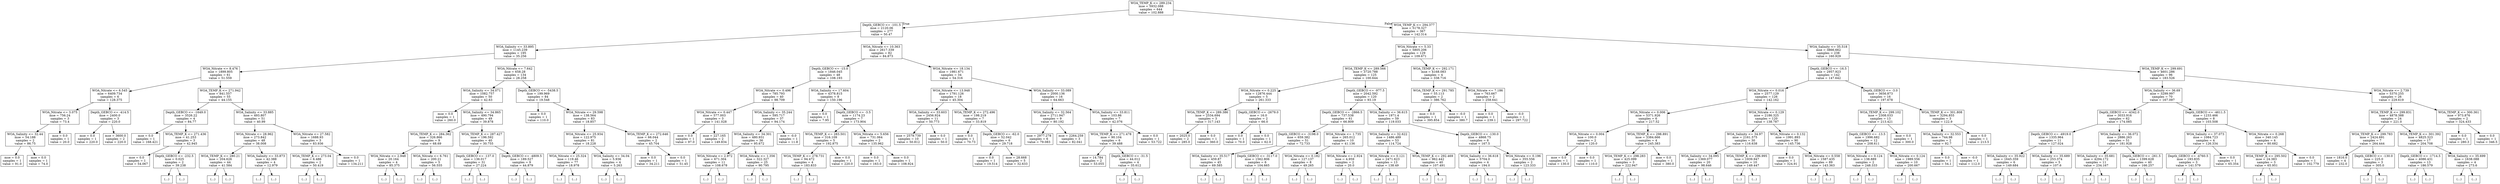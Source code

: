 digraph Tree {
node [shape=box] ;
0 [label="WOA_TEMP_K <= 289.234\nmse = 5932.088\nsamples = 644\nvalue = 102.888"] ;
1 [label="Depth_GEBCO <= -101.5\nmse = 2120.06\nsamples = 277\nvalue = 50.47"] ;
0 -> 1 [labeldistance=2.5, labelangle=45, headlabel="True"] ;
2 [label="WOA_Salinity <= 33.895\nmse = 1145.239\nsamples = 195\nvalue = 35.256"] ;
1 -> 2 ;
3 [label="WOA_Nitrate <= 8.476\nmse = 1899.805\nsamples = 61\nvalue = 51.559"] ;
2 -> 3 ;
4 [label="WOA_Nitrate <= 6.545\nmse = 6409.734\nsamples = 6\nvalue = 128.375"] ;
3 -> 4 ;
5 [label="WOA_Nitrate <= 3.075\nmse = 756.24\nsamples = 3\nvalue = 73.4"] ;
4 -> 5 ;
6 [label="WOA_Salinity <= 32.44\nmse = 54.188\nsamples = 2\nvalue = 86.75"] ;
5 -> 6 ;
7 [label="mse = 0.0\nsamples = 1\nvalue = 91.0"] ;
6 -> 7 ;
8 [label="mse = 0.0\nsamples = 1\nvalue = 74.0"] ;
6 -> 8 ;
9 [label="mse = 0.0\nsamples = 1\nvalue = 20.0"] ;
5 -> 9 ;
10 [label="Depth_GEBCO <= -414.5\nmse = 2400.0\nsamples = 3\nvalue = 220.0"] ;
4 -> 10 ;
11 [label="mse = 0.0\nsamples = 1\nvalue = 220.0"] ;
10 -> 11 ;
12 [label="mse = 3600.0\nsamples = 2\nvalue = 220.0"] ;
10 -> 12 ;
13 [label="WOA_TEMP_K <= 271.942\nmse = 841.557\nsamples = 55\nvalue = 44.155"] ;
3 -> 13 ;
14 [label="Depth_GEBCO <= -1649.0\nmse = 3526.22\nsamples = 4\nvalue = 84.77"] ;
13 -> 14 ;
15 [label="mse = 0.0\nsamples = 1\nvalue = 168.421"] ;
14 -> 15 ;
16 [label="WOA_TEMP_K <= 271.436\nmse = 41.253\nsamples = 3\nvalue = 42.945"] ;
14 -> 16 ;
17 [label="mse = 0.0\nsamples = 1\nvalue = 54.067"] ;
16 -> 17 ;
18 [label="Depth_GEBCO <= -232.5\nmse = 0.025\nsamples = 2\nvalue = 39.238"] ;
16 -> 18 ;
19 [label="(...)"] ;
18 -> 19 ;
20 [label="(...)"] ;
18 -> 20 ;
21 [label="WOA_Salinity <= 33.885\nmse = 493.807\nsamples = 51\nvalue = 40.99"] ;
13 -> 21 ;
22 [label="WOA_Nitrate <= 28.962\nmse = 273.842\nsamples = 48\nvalue = 38.008"] ;
21 -> 22 ;
23 [label="WOA_TEMP_K <= 280.21\nmse = 204.626\nsamples = 44\nvalue = 41.584"] ;
22 -> 23 ;
24 [label="(...)"] ;
23 -> 24 ;
95 [label="(...)"] ;
23 -> 95 ;
98 [label="WOA_Salinity <= 33.873\nmse = 42.388\nsamples = 4\nvalue = 12.979"] ;
22 -> 98 ;
99 [label="(...)"] ;
98 -> 99 ;
102 [label="(...)"] ;
98 -> 102 ;
105 [label="WOA_Nitrate <= 27.582\nmse = 1688.93\nsamples = 3\nvalue = 83.936"] ;
21 -> 105 ;
106 [label="WOA_TEMP_K <= 273.04\nmse = 6.486\nsamples = 2\nvalue = 50.419"] ;
105 -> 106 ;
107 [label="(...)"] ;
106 -> 107 ;
108 [label="(...)"] ;
106 -> 108 ;
109 [label="mse = 0.0\nsamples = 1\nvalue = 134.211"] ;
105 -> 109 ;
110 [label="WOA_Nitrate <= 7.642\nmse = 658.28\nsamples = 134\nvalue = 28.258"] ;
2 -> 110 ;
111 [label="WOA_Salinity <= 34.071\nmse = 1082.757\nsamples = 50\nvalue = 42.63"] ;
110 -> 111 ;
112 [label="mse = 0.0\nsamples = 1\nvalue = 260.0"] ;
111 -> 112 ;
113 [label="WOA_Salinity <= 34.865\nmse = 490.794\nsamples = 49\nvalue = 39.878"] ;
111 -> 113 ;
114 [label="WOA_TEMP_K <= 284.362\nmse = 326.866\nsamples = 9\nvalue = 68.69"] ;
113 -> 114 ;
115 [label="WOA_Nitrate <= 2.948\nmse = 20.164\nsamples = 4\nvalue = 85.375"] ;
114 -> 115 ;
116 [label="(...)"] ;
115 -> 116 ;
117 [label="(...)"] ;
115 -> 117 ;
122 [label="WOA_Nitrate <= 6.761\nmse = 200.21\nsamples = 5\nvalue = 56.555"] ;
114 -> 122 ;
123 [label="(...)"] ;
122 -> 123 ;
130 [label="(...)"] ;
122 -> 130 ;
131 [label="WOA_TEMP_K <= 287.427\nmse = 196.592\nsamples = 40\nvalue = 30.755"] ;
113 -> 131 ;
132 [label="Depth_GEBCO <= -137.0\nmse = 136.017\nsamples = 31\nvalue = 27.224"] ;
131 -> 132 ;
133 [label="(...)"] ;
132 -> 133 ;
168 [label="(...)"] ;
132 -> 168 ;
175 [label="Depth_GEBCO <= -4809.5\nmse = 189.527\nsamples = 9\nvalue = 44.879"] ;
131 -> 175 ;
176 [label="(...)"] ;
175 -> 176 ;
183 [label="(...)"] ;
175 -> 183 ;
192 [label="Depth_GEBCO <= -5438.5\nmse = 199.969\nsamples = 84\nvalue = 19.548"] ;
110 -> 192 ;
193 [label="mse = 0.0\nsamples = 1\nvalue = 110.0"] ;
192 -> 193 ;
194 [label="WOA_Nitrate <= 29.598\nmse = 138.564\nsamples = 83\nvalue = 18.857"] ;
192 -> 194 ;
195 [label="WOA_Nitrate <= 25.934\nmse = 122.975\nsamples = 81\nvalue = 18.228"] ;
194 -> 195 ;
196 [label="WOA_Nitrate <= 25.324\nmse = 119.46\nsamples = 77\nvalue = 18.978"] ;
195 -> 196 ;
197 [label="(...)"] ;
196 -> 197 ;
290 [label="(...)"] ;
196 -> 290 ;
293 [label="WOA_Salinity <= 34.04\nmse = 5.936\nsamples = 4\nvalue = 5.263"] ;
195 -> 293 ;
294 [label="(...)"] ;
293 -> 294 ;
295 [label="(...)"] ;
293 -> 295 ;
298 [label="WOA_TEMP_K <= 272.646\nmse = 66.044\nsamples = 2\nvalue = 45.704"] ;
194 -> 298 ;
299 [label="mse = 0.0\nsamples = 1\nvalue = 34.211"] ;
298 -> 299 ;
300 [label="mse = 0.0\nsamples = 1\nvalue = 51.45"] ;
298 -> 300 ;
301 [label="WOA_Nitrate <= 10.363\nmse = 2617.339\nsamples = 82\nvalue = 84.873"] ;
1 -> 301 ;
302 [label="Depth_GEBCO <= -15.0\nmse = 1846.045\nsamples = 48\nvalue = 108.193"] ;
301 -> 302 ;
303 [label="WOA_Nitrate <= 0.496\nmse = 785.793\nsamples = 40\nvalue = 98.709"] ;
302 -> 303 ;
304 [label="WOA_Nitrate <= 0.447\nmse = 577.003\nsamples = 3\nvalue = 141.028"] ;
303 -> 304 ;
305 [label="mse = 0.0\nsamples = 1\nvalue = 97.0"] ;
304 -> 305 ;
306 [label="mse = 227.165\nsamples = 2\nvalue = 149.834"] ;
304 -> 306 ;
307 [label="WOA_Salinity <= 35.244\nmse = 595.717\nsamples = 37\nvalue = 94.174"] ;
303 -> 307 ;
308 [label="WOA_Salinity <= 34.301\nmse = 480.931\nsamples = 36\nvalue = 95.672"] ;
307 -> 308 ;
309 [label="WOA_Nitrate <= 2.972\nmse = 671.304\nsamples = 11\nvalue = 108.678"] ;
308 -> 309 ;
310 [label="(...)"] ;
309 -> 310 ;
313 [label="(...)"] ;
309 -> 313 ;
330 [label="WOA_Nitrate <= 1.356\nmse = 322.327\nsamples = 25\nvalue = 90.795"] ;
308 -> 330 ;
331 [label="(...)"] ;
330 -> 331 ;
344 [label="(...)"] ;
330 -> 344 ;
365 [label="mse = -0.0\nsamples = 1\nvalue = 11.8"] ;
307 -> 365 ;
366 [label="WOA_Salinity <= 17.604\nmse = 4378.815\nsamples = 8\nvalue = 150.196"] ;
302 -> 366 ;
367 [label="mse = 0.0\nsamples = 1\nvalue = 7.95"] ;
366 -> 367 ;
368 [label="Depth_GEBCO <= -3.5\nmse = 1174.23\nsamples = 7\nvalue = 173.904"] ;
366 -> 368 ;
369 [label="WOA_TEMP_K <= 283.501\nmse = 316.109\nsamples = 5\nvalue = 192.875"] ;
368 -> 369 ;
370 [label="WOA_TEMP_K <= 278.731\nmse = 94.472\nsamples = 4\nvalue = 183.833"] ;
369 -> 370 ;
371 [label="(...)"] ;
370 -> 371 ;
376 [label="(...)"] ;
370 -> 376 ;
377 [label="mse = 0.0\nsamples = 1\nvalue = 220.0"] ;
369 -> 377 ;
378 [label="WOA_Nitrate <= 5.656\nmse = 731.064\nsamples = 2\nvalue = 135.962"] ;
368 -> 378 ;
379 [label="mse = 0.0\nsamples = 1\nvalue = 163.0"] ;
378 -> 379 ;
380 [label="mse = 0.0\nsamples = 1\nvalue = 108.924"] ;
378 -> 380 ;
381 [label="WOA_Nitrate <= 18.134\nmse = 1981.671\nsamples = 34\nvalue = 54.316"] ;
301 -> 381 ;
382 [label="WOA_Nitrate <= 13.948\nmse = 1791.126\nsamples = 18\nvalue = 45.304"] ;
381 -> 382 ;
383 [label="WOA_Salinity <= 33.603\nmse = 2456.924\nsamples = 11\nvalue = 50.773"] ;
382 -> 383 ;
384 [label="mse = 2579.739\nsamples = 10\nvalue = 50.812"] ;
383 -> 384 ;
385 [label="mse = 0.0\nsamples = 1\nvalue = 50.0"] ;
383 -> 385 ;
386 [label="WOA_TEMP_K <= 272.496\nmse = 198.219\nsamples = 7\nvalue = 33.819"] ;
382 -> 386 ;
387 [label="mse = 0.0\nsamples = 1\nvalue = 70.73"] ;
386 -> 387 ;
388 [label="Depth_GEBCO <= -62.0\nmse = 52.042\nsamples = 6\nvalue = 29.718"] ;
386 -> 388 ;
389 [label="mse = 0.0\nsamples = 1\nvalue = 19.514"] ;
388 -> 389 ;
390 [label="mse = 28.668\nsamples = 5\nvalue = 32.633"] ;
388 -> 390 ;
391 [label="WOA_Salinity <= 33.089\nmse = 2000.136\nsamples = 16\nvalue = 64.663"] ;
381 -> 391 ;
392 [label="WOA_Salinity <= 32.564\nmse = 2711.947\nsamples = 9\nvalue = 80.192"] ;
391 -> 392 ;
393 [label="mse = 2977.278\nsamples = 6\nvalue = 79.083"] ;
392 -> 393 ;
394 [label="mse = 2264.259\nsamples = 3\nvalue = 82.041"] ;
392 -> 394 ;
395 [label="WOA_Salinity <= 33.811\nmse = 103.86\nsamples = 7\nvalue = 42.076"] ;
391 -> 395 ;
396 [label="WOA_TEMP_K <= 271.478\nmse = 90.104\nsamples = 6\nvalue = 39.488"] ;
395 -> 396 ;
397 [label="mse = 14.784\nsamples = 2\nvalue = 53.055"] ;
396 -> 397 ;
398 [label="Depth_GEBCO <= -31.5\nmse = 44.012\nsamples = 4\nvalue = 35.612"] ;
396 -> 398 ;
399 [label="(...)"] ;
398 -> 399 ;
404 [label="(...)"] ;
398 -> 404 ;
405 [label="mse = 0.0\nsamples = 1\nvalue = 53.722"] ;
395 -> 405 ;
406 [label="WOA_TEMP_K <= 294.377\nmse = 5178.327\nsamples = 367\nvalue = 142.314"] ;
0 -> 406 [labeldistance=2.5, labelangle=-45, headlabel="False"] ;
407 [label="WOA_Nitrate <= 5.33\nmse = 5805.206\nsamples = 129\nvalue = 109.671"] ;
406 -> 407 ;
408 [label="WOA_TEMP_K <= 289.566\nmse = 3720.788\nsamples = 125\nvalue = 100.644"] ;
407 -> 408 ;
409 [label="WOA_Nitrate <= 0.225\nmse = 12876.444\nsamples = 5\nvalue = 261.333"] ;
408 -> 409 ;
410 [label="WOA_TEMP_K <= 289.386\nmse = 2534.694\nsamples = 3\nvalue = 317.143"] ;
409 -> 410 ;
411 [label="mse = 2025.0\nsamples = 2\nvalue = 285.0"] ;
410 -> 411 ;
412 [label="mse = 0.0\nsamples = 1\nvalue = 360.0"] ;
410 -> 412 ;
413 [label="Depth_GEBCO <= -2679.0\nmse = 16.0\nsamples = 2\nvalue = 66.0"] ;
409 -> 413 ;
414 [label="mse = 0.0\nsamples = 1\nvalue = 70.0"] ;
413 -> 414 ;
415 [label="mse = 0.0\nsamples = 1\nvalue = 62.0"] ;
413 -> 415 ;
416 [label="Depth_GEBCO <= -977.5\nmse = 2042.592\nsamples = 120\nvalue = 93.19"] ;
408 -> 416 ;
417 [label="Depth_GEBCO <= -2866.5\nmse = 737.538\nsamples = 61\nvalue = 66.809"] ;
416 -> 417 ;
418 [label="Depth_GEBCO <= -3198.0\nmse = 659.382\nsamples = 51\nvalue = 72.733"] ;
417 -> 418 ;
419 [label="WOA_Salinity <= 35.517\nmse = 459.87\nsamples = 45\nvalue = 69.585"] ;
418 -> 419 ;
420 [label="(...)"] ;
419 -> 420 ;
443 [label="(...)"] ;
419 -> 443 ;
502 [label="Depth_GEBCO <= -3117.0\nmse = 1562.806\nsamples = 6\nvalue = 104.665"] ;
418 -> 502 ;
503 [label="(...)"] ;
502 -> 503 ;
506 [label="(...)"] ;
502 -> 506 ;
509 [label="WOA_Nitrate <= 1.735\nmse = 265.012\nsamples = 10\nvalue = 41.136"] ;
417 -> 509 ;
510 [label="WOA_Nitrate <= 0.182\nmse = 127.137\nsamples = 8\nvalue = 49.265"] ;
509 -> 510 ;
511 [label="(...)"] ;
510 -> 511 ;
516 [label="(...)"] ;
510 -> 516 ;
521 [label="WOA_Nitrate <= 2.924\nmse = 4.959\nsamples = 2\nvalue = 20.0"] ;
509 -> 521 ;
522 [label="(...)"] ;
521 -> 522 ;
523 [label="(...)"] ;
521 -> 523 ;
524 [label="WOA_Salinity <= 36.615\nmse = 1971.4\nsamples = 59\nvalue = 119.033"] ;
416 -> 524 ;
525 [label="WOA_Salinity <= 32.622\nmse = 1486.489\nsamples = 53\nvalue = 114.724"] ;
524 -> 525 ;
526 [label="WOA_Nitrate <= 0.121\nmse = 2471.623\nsamples = 13\nvalue = 138.49"] ;
525 -> 526 ;
527 [label="(...)"] ;
526 -> 527 ;
528 [label="(...)"] ;
526 -> 528 ;
549 [label="WOA_TEMP_K <= 292.469\nmse = 962.442\nsamples = 40\nvalue = 107.491"] ;
525 -> 549 ;
550 [label="(...)"] ;
549 -> 550 ;
581 [label="(...)"] ;
549 -> 581 ;
598 [label="Depth_GEBCO <= -130.0\nmse = 4868.75\nsamples = 6\nvalue = 167.5"] ;
524 -> 598 ;
599 [label="WOA_Salinity <= 36.618\nmse = 5704.0\nsamples = 4\nvalue = 194.0"] ;
598 -> 599 ;
600 [label="(...)"] ;
599 -> 600 ;
601 [label="(...)"] ;
599 -> 601 ;
602 [label="WOA_Nitrate <= 0.196\nmse = 355.556\nsamples = 2\nvalue = 123.333"] ;
598 -> 602 ;
603 [label="(...)"] ;
602 -> 603 ;
604 [label="(...)"] ;
602 -> 604 ;
605 [label="WOA_TEMP_K <= 292.171\nmse = 4168.083\nsamples = 4\nvalue = 338.716"] ;
407 -> 605 ;
606 [label="WOA_TEMP_K <= 291.785\nmse = 55.113\nsamples = 2\nvalue = 386.762"] ;
605 -> 606 ;
607 [label="mse = 0.0\nsamples = 1\nvalue = 395.854"] ;
606 -> 607 ;
608 [label="mse = -0.0\nsamples = 1\nvalue = 380.7"] ;
606 -> 608 ;
609 [label="WOA_Nitrate <= 7.186\nmse = 763.667\nsamples = 2\nvalue = 258.641"] ;
605 -> 609 ;
610 [label="mse = 0.0\nsamples = 1\nvalue = 239.1"] ;
609 -> 610 ;
611 [label="mse = -0.0\nsamples = 1\nvalue = 297.722"] ;
609 -> 611 ;
612 [label="WOA_Salinity <= 35.518\nmse = 3866.662\nsamples = 238\nvalue = 160.929"] ;
406 -> 612 ;
613 [label="Depth_GEBCO <= -16.5\nmse = 2957.923\nsamples = 142\nvalue = 147.642"] ;
612 -> 613 ;
614 [label="WOA_Nitrate <= 0.016\nmse = 2577.129\nsamples = 126\nvalue = 142.162"] ;
613 -> 614 ;
615 [label="WOA_Nitrate <= 0.006\nmse = 5371.926\nsamples = 6\nvalue = 217.52"] ;
614 -> 615 ;
616 [label="WOA_Nitrate <= 0.004\nmse = 100.0\nsamples = 2\nvalue = 120.0"] ;
615 -> 616 ;
617 [label="mse = 0.0\nsamples = 1\nvalue = 130.0"] ;
616 -> 617 ;
618 [label="mse = 0.0\nsamples = 1\nvalue = 110.0"] ;
616 -> 618 ;
619 [label="WOA_TEMP_K <= 298.891\nmse = 3384.666\nsamples = 4\nvalue = 245.383"] ;
615 -> 619 ;
620 [label="WOA_TEMP_K <= 298.283\nmse = 425.099\nsamples = 3\nvalue = 222.947"] ;
619 -> 620 ;
621 [label="(...)"] ;
620 -> 621 ;
622 [label="(...)"] ;
620 -> 622 ;
623 [label="mse = 0.0\nsamples = 1\nvalue = 380.0"] ;
619 -> 623 ;
624 [label="WOA_Nitrate <= 0.129\nmse = 2186.325\nsamples = 120\nvalue = 138.787"] ;
614 -> 624 ;
625 [label="WOA_Salinity <= 34.97\nmse = 2161.575\nsamples = 30\nvalue = 116.638"] ;
624 -> 625 ;
626 [label="WOA_Salinity <= 34.095\nmse = 1369.077\nsamples = 20\nvalue = 98.646"] ;
625 -> 626 ;
627 [label="(...)"] ;
626 -> 627 ;
638 [label="(...)"] ;
626 -> 638 ;
661 [label="WOA_TEMP_K <= 296.995\nmse = 1939.947\nsamples = 10\nvalue = 149.447"] ;
625 -> 661 ;
662 [label="(...)"] ;
661 -> 662 ;
667 [label="(...)"] ;
661 -> 667 ;
680 [label="WOA_Nitrate <= 0.132\nmse = 1991.893\nsamples = 90\nvalue = 145.736"] ;
624 -> 680 ;
681 [label="mse = 0.0\nsamples = 1\nvalue = 324.91"] ;
680 -> 681 ;
682 [label="WOA_Nitrate <= 0.558\nmse = 1587.435\nsamples = 89\nvalue = 143.363"] ;
680 -> 682 ;
683 [label="(...)"] ;
682 -> 683 ;
790 [label="(...)"] ;
682 -> 790 ;
827 [label="Depth_GEBCO <= -3.0\nmse = 3656.873\nsamples = 16\nvalue = 197.678"] ;
613 -> 827 ;
828 [label="WOA_TEMP_K <= 299.102\nmse = 2308.033\nsamples = 13\nvalue = 213.421"] ;
827 -> 828 ;
829 [label="Depth_GEBCO <= -13.5\nmse = 1996.682\nsamples = 12\nvalue = 208.611"] ;
828 -> 829 ;
830 [label="WOA_Nitrate <= 0.124\nmse = 138.889\nsamples = 2\nvalue = 248.333"] ;
829 -> 830 ;
831 [label="(...)"] ;
830 -> 831 ;
832 [label="(...)"] ;
830 -> 832 ;
833 [label="WOA_Nitrate <= 0.124\nmse = 1989.556\nsamples = 10\nvalue = 200.667"] ;
829 -> 833 ;
834 [label="(...)"] ;
833 -> 834 ;
835 [label="(...)"] ;
833 -> 835 ;
840 [label="mse = 0.0\nsamples = 1\nvalue = 300.0"] ;
828 -> 840 ;
841 [label="WOA_TEMP_K <= 301.808\nmse = 3294.855\nsamples = 3\nvalue = 122.9"] ;
827 -> 841 ;
842 [label="WOA_Salinity <= 32.553\nmse = 744.98\nsamples = 2\nvalue = 92.7"] ;
841 -> 842 ;
843 [label="mse = 0.0\nsamples = 1\nvalue = 54.1"] ;
842 -> 843 ;
844 [label="mse = -0.0\nsamples = 1\nvalue = 112.0"] ;
842 -> 844 ;
845 [label="mse = 0.0\nsamples = 1\nvalue = 213.5"] ;
841 -> 845 ;
846 [label="WOA_TEMP_K <= 299.691\nmse = 4601.286\nsamples = 96\nvalue = 183.526"] ;
612 -> 846 ;
847 [label="WOA_Salinity <= 36.69\nmse = 3299.997\nsamples = 70\nvalue = 167.097"] ;
846 -> 847 ;
848 [label="Depth_GEBCO <= -4342.0\nmse = 3033.916\nsamples = 62\nvalue = 174.085"] ;
847 -> 848 ;
849 [label="Depth_GEBCO <= -4919.0\nmse = 1335.964\nsamples = 11\nvalue = 127.024"] ;
848 -> 849 ;
850 [label="WOA_Salinity <= 35.922\nmse = 1645.359\nsamples = 6\nvalue = 149.684"] ;
849 -> 850 ;
851 [label="(...)"] ;
850 -> 851 ;
854 [label="(...)"] ;
850 -> 854 ;
861 [label="WOA_Salinity <= 35.689\nmse = 253.374\nsamples = 5\nvalue = 107.6"] ;
849 -> 861 ;
862 [label="(...)"] ;
861 -> 862 ;
865 [label="(...)"] ;
861 -> 865 ;
870 [label="WOA_Salinity <= 36.072\nmse = 2886.263\nsamples = 51\nvalue = 181.928"] ;
848 -> 870 ;
871 [label="WOA_Salinity <= 35.681\nmse = 4294.172\nsamples = 11\nvalue = 234.167"] ;
870 -> 871 ;
872 [label="(...)"] ;
871 -> 872 ;
881 [label="(...)"] ;
871 -> 881 ;
892 [label="Depth_GEBCO <= -261.5\nmse = 1399.628\nsamples = 40\nvalue = 166.257"] ;
870 -> 892 ;
893 [label="(...)"] ;
892 -> 893 ;
922 [label="(...)"] ;
892 -> 922 ;
937 [label="Depth_GEBCO <= -4611.5\nmse = 1233.466\nsamples = 8\nvalue = 103.508"] ;
847 -> 937 ;
938 [label="WOA_Salinity <= 37.073\nmse = 1084.723\nsamples = 4\nvalue = 126.334"] ;
937 -> 938 ;
939 [label="Depth_GEBCO <= -4760.5\nmse = 193.835\nsamples = 3\nvalue = 141.579"] ;
938 -> 939 ;
940 [label="(...)"] ;
939 -> 940 ;
943 [label="(...)"] ;
939 -> 943 ;
944 [label="mse = 0.0\nsamples = 1\nvalue = 65.354"] ;
938 -> 944 ;
945 [label="WOA_Nitrate <= 0.268\nmse = 340.145\nsamples = 4\nvalue = 80.682"] ;
937 -> 945 ;
946 [label="WOA_TEMP_K <= 295.502\nmse = 24.383\nsamples = 3\nvalue = 65.951"] ;
945 -> 946 ;
947 [label="(...)"] ;
946 -> 947 ;
948 [label="(...)"] ;
946 -> 948 ;
951 [label="mse = 0.0\nsamples = 1\nvalue = 102.779"] ;
945 -> 951 ;
952 [label="WOA_Nitrate <= 2.739\nmse = 5370.255\nsamples = 26\nvalue = 229.619"] ;
846 -> 952 ;
953 [label="WOA_TEMP_K <= 299.831\nmse = 4878.388\nsamples = 24\nvalue = 221.0"] ;
952 -> 953 ;
954 [label="WOA_TEMP_K <= 299.783\nmse = 2424.691\nsamples = 7\nvalue = 264.444"] ;
953 -> 954 ;
955 [label="mse = 1816.0\nsamples = 4\nvalue = 232.0"] ;
954 -> 955 ;
956 [label="Depth_GEBCO <= -130.0\nmse = 225.0\nsamples = 3\nvalue = 305.0"] ;
954 -> 956 ;
957 [label="(...)"] ;
956 -> 957 ;
958 [label="(...)"] ;
956 -> 958 ;
959 [label="WOA_TEMP_K <= 301.392\nmse = 4825.323\nsamples = 17\nvalue = 204.708"] ;
953 -> 959 ;
960 [label="Depth_GEBCO <= -1714.5\nmse = 4086.431\nsamples = 13\nvalue = 186.579"] ;
959 -> 960 ;
961 [label="(...)"] ;
960 -> 961 ;
970 [label="(...)"] ;
960 -> 970 ;
977 [label="WOA_Salinity <= 35.699\nmse = 1638.088\nsamples = 4\nvalue = 273.6"] ;
959 -> 977 ;
978 [label="(...)"] ;
977 -> 978 ;
981 [label="(...)"] ;
977 -> 981 ;
984 [label="WOA_TEMP_K <= 300.361\nmse = 973.876\nsamples = 2\nvalue = 324.433"] ;
952 -> 984 ;
985 [label="mse = 0.0\nsamples = 1\nvalue = 280.3"] ;
984 -> 985 ;
986 [label="mse = 0.0\nsamples = 1\nvalue = 346.5"] ;
984 -> 986 ;
}